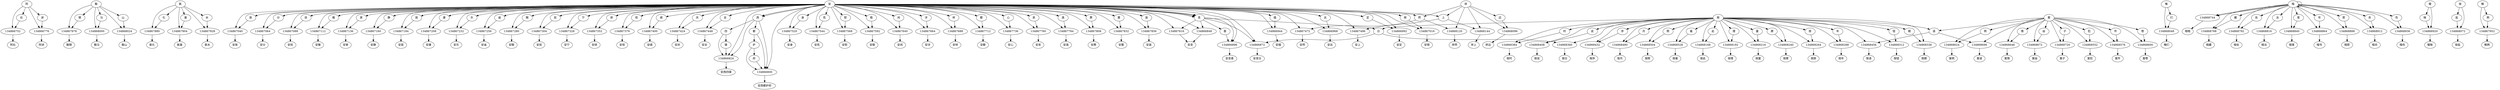 digraph graphname {

	阿 -> 134866752;
	阿 -> 右;
	阿 -> 134866776;
	阿 -> 谀;
	鞍 -> 134867976;
	鞍 -> 钢;
	鞍 -> 134868000;
	鞍 -> 马;
	鞍 -> 134868024;
	鞍 -> 山;
	氨 -> 134867880;
	氨 -> 化;
	氨 -> 134867904;
	氨 -> 基;
	氨 -> 134867928;
	氨 -> 水;
	安 -> 134866800;
	安 -> 西;
	安 -> 134866824;
	安 -> 西;
	安 -> 134866848;
	安 -> 息;
	安 -> 134866872;
	安 -> 息;
	安 -> 134866896;
	安 -> 息;
	安 -> 134866944;
	安 -> 插;
	安 -> 134866968;
	安 -> 达;
	安 -> 134866992;
	安 -> 定;
	安 -> 134867016;
	安 -> 顿;
	安 -> 134867040;
	安 -> 放;
	安 -> 134867064;
	安 -> 分;
	安 -> 134867088;
	安 -> 抚;
	安 -> 134867112;
	安 -> 徽;
	安 -> 134867136;
	安 -> 家;
	安 -> 134867160;
	安 -> 静;
	安 -> 134867184;
	安 -> 居;
	安 -> 134867208;
	安 -> 康;
	安 -> 134867232;
	安 -> 乐;
	安 -> 134867256;
	安 -> 谧;
	安 -> 134867280;
	安 -> 眠;
	安 -> 134867304;
	安 -> 民;
	安 -> 134867328;
	安 -> 宁;
	安 -> 134867352;
	安 -> 排;
	安 -> 134867376;
	安 -> 培;
	安 -> 134867400;
	安 -> 祺;
	安 -> 134867424;
	安 -> 庆;
	安 -> 134867448;
	安 -> 全;
	安 -> 134867472;
	安 -> 然;
	安 -> 134867496;
	安 -> 上;
	安 -> 134867520;
	安 -> 身;
	安 -> 134867544;
	安 -> 危;
	安 -> 134867568;
	安 -> 慰;
	安 -> 134867592;
	安 -> 稳;
	安 -> 134867616;
	安 -> 息;
	安 -> 134867640;
	安 -> 闲;
	安 -> 134867664;
	安 -> 详;
	安 -> 134867688;
	安 -> 祥;
	安 -> 134867712;
	安 -> 歇;
	安 -> 134867736;
	安 -> 心;
	安 -> 134867760;
	安 -> 恙;
	安 -> 134867784;
	安 -> 逸;
	安 -> 134867808;
	安 -> 葬;
	安 -> 134867832;
	安 -> 置;
	安 -> 134867856;
	安 -> 装;
	俺 -> 134868048;
	俺 -> 们;
	按 -> 134868168;
	按 -> 此;
	按 -> 134868192;
	按 -> 理;
	按 -> 134868216;
	按 -> 量;
	按 -> 134868240;
	按 -> 摩;
	按 -> 134868264;
	按 -> 捺;
	按 -> 134868288;
	按 -> 年;
	按 -> 134868312;
	按 -> 钮;
	按 -> 134868336;
	按 -> 期;
	按 -> 134868360;
	按 -> 日;
	按 -> 134868384;
	按 -> 时;
	按 -> 134868408;
	按 -> 说;
	按 -> 134868432;
	按 -> 序;
	按 -> 134868456;
	按 -> 语;
	按 -> 134868480;
	按 -> 月;
	按 -> 134868504;
	按 -> 照;
	按 -> 134868528;
	按 -> 着;
	暗 -> 134868744;
	暗 -> 134868744;
	暗 -> 暗;
	暗 -> 134868768;
	暗 -> 藏;
	暗 -> 134868792;
	暗 -> 处;
	暗 -> 134868816;
	暗 -> 淡;
	暗 -> 134868840;
	暗 -> 害;
	暗 -> 134868864;
	暗 -> 号;
	暗 -> 134868888;
	暗 -> 箭;
	暗 -> 134868912;
	暗 -> 杀;
	暗 -> 134868936;
	暗 -> 伤;
	岸 -> 134868096;
	岸 -> 边;
	岸 -> 134868120;
	岸 -> 然;
	岸 -> 134868144;
	岸 -> 上;
	案 -> 134868552;
	案 -> 犯;
	案 -> 134868576;
	案 -> 件;
	案 -> 134868600;
	案 -> 卷;
	案 -> 134868624;
	案 -> 例;
	案 -> 134868648;
	案 -> 情;
	案 -> 134868672;
	案 -> 由;
	案 -> 134868696;
	案 -> 语;
	案 -> 134868720;
	案 -> 子;
	边 -> 134868096;
	藏 -> 134868768;
	插 -> 134866944;
	处 -> 134868792;
	此 -> 134868168;
	达 -> 134866968;
	淡 -> 134868816;
	定 -> 134866992;
	都 -> 134866800;
	都 -> 护;
	顿 -> 134867016;
	犯 -> 134868552;
	放 -> 134867040;
	分 -> 134867064;
	抚 -> 134867088;
	府 -> 134866800;
	钢 -> 134867976;
	害 -> 134868840;
	号 -> 134868864;
	护 -> 134866800;
	护 -> 府;
	化 -> 134867880;
	徽 -> 134867112;
	基 -> 134867904;
	家 -> 134867136;
	箭 -> 134868888;
	件 -> 134868576;
	静 -> 134867160;
	居 -> 134867184;
	卷 -> 134868600;
	康 -> 134867208;
	乐 -> 134867232;
	理 -> 134868192;
	例 -> 134868624;
	量 -> 134868216;
	马 -> 134868000;
	昧 -> 134866920;
	们 -> 134868048;
	眠 -> 134867280;
	民 -> 134867304;
	摩 -> 134868240;
	年 -> 134868288;
	宁 -> 134867328;
	钮 -> 134868312;
	排 -> 134867352;
	培 -> 134867376;
	期 -> 134868336;
	情 -> 134868648;
	庆 -> 134867424;
	全 -> 134867448;
	然 -> 134867472;
	然 -> 134868120;
	日 -> 134866872;
	日 -> 134868360;
	杀 -> 134868912;
	山 -> 134868024;
	伤 -> 134868936;
	上 -> 134867496;
	上 -> 134868144;
	身 -> 134867520;
	时 -> 134868384;
	水 -> 134867928;
	说 -> 134868408;
	四 -> 134866824;
	四 -> 镇;
	危 -> 134867544;
	慰 -> 134867568;
	稳 -> 134867592;
	西 -> 134866800;
	西 -> 都;
	西 -> 134866824;
	西 -> 四;
	息 -> 134866848;
	息 -> 134866872;
	息 -> 日;
	息 -> 134866896;
	息 -> 香;
	息 -> 134867616;
	闲 -> 134867640;
	香 -> 134866896;
	祥 -> 134867688;
	详 -> 134867664;
	歇 -> 134867712;
	心 -> 134867736;
	序 -> 134868432;
	盐 -> 134868072;
	逸 -> 134867784;
	由 -> 134868672;
	右 -> 134866752;
	语 -> 134868456;
	语 -> 134868696;
	月 -> 134868480;
	葬 -> 134867808;
	照 -> 134868504;
	镇 -> 134866824;
	置 -> 134867832;
	装 -> 134867856;
	着 -> 134868528;
	子 -> 134868720;
	谀 -> 134866776;
	谧 -> 134867256;
	捺 -> 134868264;
	暧 -> 134866920;
	暧 -> 昧;
	祺 -> 134867400;
	恙 -> 134867760;
	铵 -> 134868072;
	铵 -> 盐;
	鹌 -> 134867952;
	鹌 -> 鹑;
	鹑 -> 134867952;
	134866752 -> 阿右;
	134866776 -> 阿谀;
	134866800 -> 安西都护府;
	134866824 -> 安西四镇;
	134866848 -> 安息;
	134866872 -> 安息日;
	134866896 -> 安息香;
	134866920 -> 暧昧;
	134866944 -> 安插;
	134866968 -> 安达;
	134866992 -> 安定;
	134867016 -> 安顿;
	134867040 -> 安放;
	134867064 -> 安分;
	134867088 -> 安抚;
	134867112 -> 安徽;
	134867136 -> 安家;
	134867160 -> 安静;
	134867184 -> 安居;
	134867208 -> 安康;
	134867232 -> 安乐;
	134867256 -> 安谧;
	134867280 -> 安眠;
	134867304 -> 安民;
	134867328 -> 安宁;
	134867352 -> 安排;
	134867376 -> 安培;
	134867400 -> 安祺;
	134867424 -> 安庆;
	134867448 -> 安全;
	134867472 -> 安然;
	134867496 -> 安上;
	134867520 -> 安身;
	134867544 -> 安危;
	134867568 -> 安慰;
	134867592 -> 安稳;
	134867616 -> 安息;
	134867640 -> 安闲;
	134867664 -> 安详;
	134867688 -> 安祥;
	134867712 -> 安歇;
	134867736 -> 安心;
	134867760 -> 安恙;
	134867784 -> 安逸;
	134867808 -> 安葬;
	134867832 -> 安置;
	134867856 -> 安装;
	134867880 -> 氨化;
	134867904 -> 氨基;
	134867928 -> 氨水;
	134867952 -> 鹌鹑;
	134867976 -> 鞍钢;
	134868000 -> 鞍马;
	134868024 -> 鞍山;
	134868048 -> 俺们;
	134868072 -> 铵盐;
	134868096 -> 岸边;
	134868120 -> 岸然;
	134868144 -> 岸上;
	134868168 -> 按此;
	134868192 -> 按理;
	134868216 -> 按量;
	134868240 -> 按摩;
	134868264 -> 按捺;
	134868288 -> 按年;
	134868312 -> 按钮;
	134868336 -> 按期;
	134868360 -> 按日;
	134868384 -> 按时;
	134868408 -> 按说;
	134868432 -> 按序;
	134868456 -> 按语;
	134868480 -> 按月;
	134868504 -> 按照;
	134868528 -> 按着;
	134868552 -> 案犯;
	134868576 -> 案件;
	134868600 -> 案卷;
	134868624 -> 案例;
	134868648 -> 案情;
	134868672 -> 案由;
	134868696 -> 案语;
	134868720 -> 案子;
	134868744 -> 暗暗;
	134868768 -> 暗藏;
	134868792 -> 暗处;
	134868816 -> 暗淡;
	134868840 -> 暗害;
	134868864 -> 暗号;
	134868888 -> 暗箭;
	134868912 -> 暗杀;
	134868936 -> 暗伤;

}

